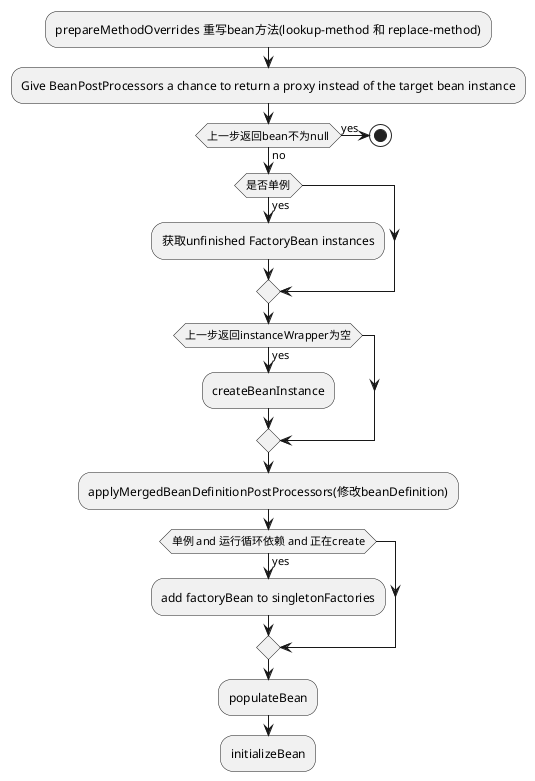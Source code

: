 @startuml
:prepareMethodOverrides 重写bean方法(lookup-method 和 replace-method);
:Give BeanPostProcessors a chance to return a proxy instead of the target bean instance;
if (上一步返回bean不为null) then (yes)
    stop
else (no)
   if (是否单例) then (yes)
     :获取unfinished FactoryBean instances;     
   endif
endif
if (上一步返回instanceWrapper为空) then (yes)
  :createBeanInstance;
endif 
  :applyMergedBeanDefinitionPostProcessors(修改beanDefinition);
if (单例 and 运行循环依赖 and 正在create) then (yes)
  :add factoryBean to singletonFactories;
endif
  :populateBean;
  :initializeBean;
@enduml